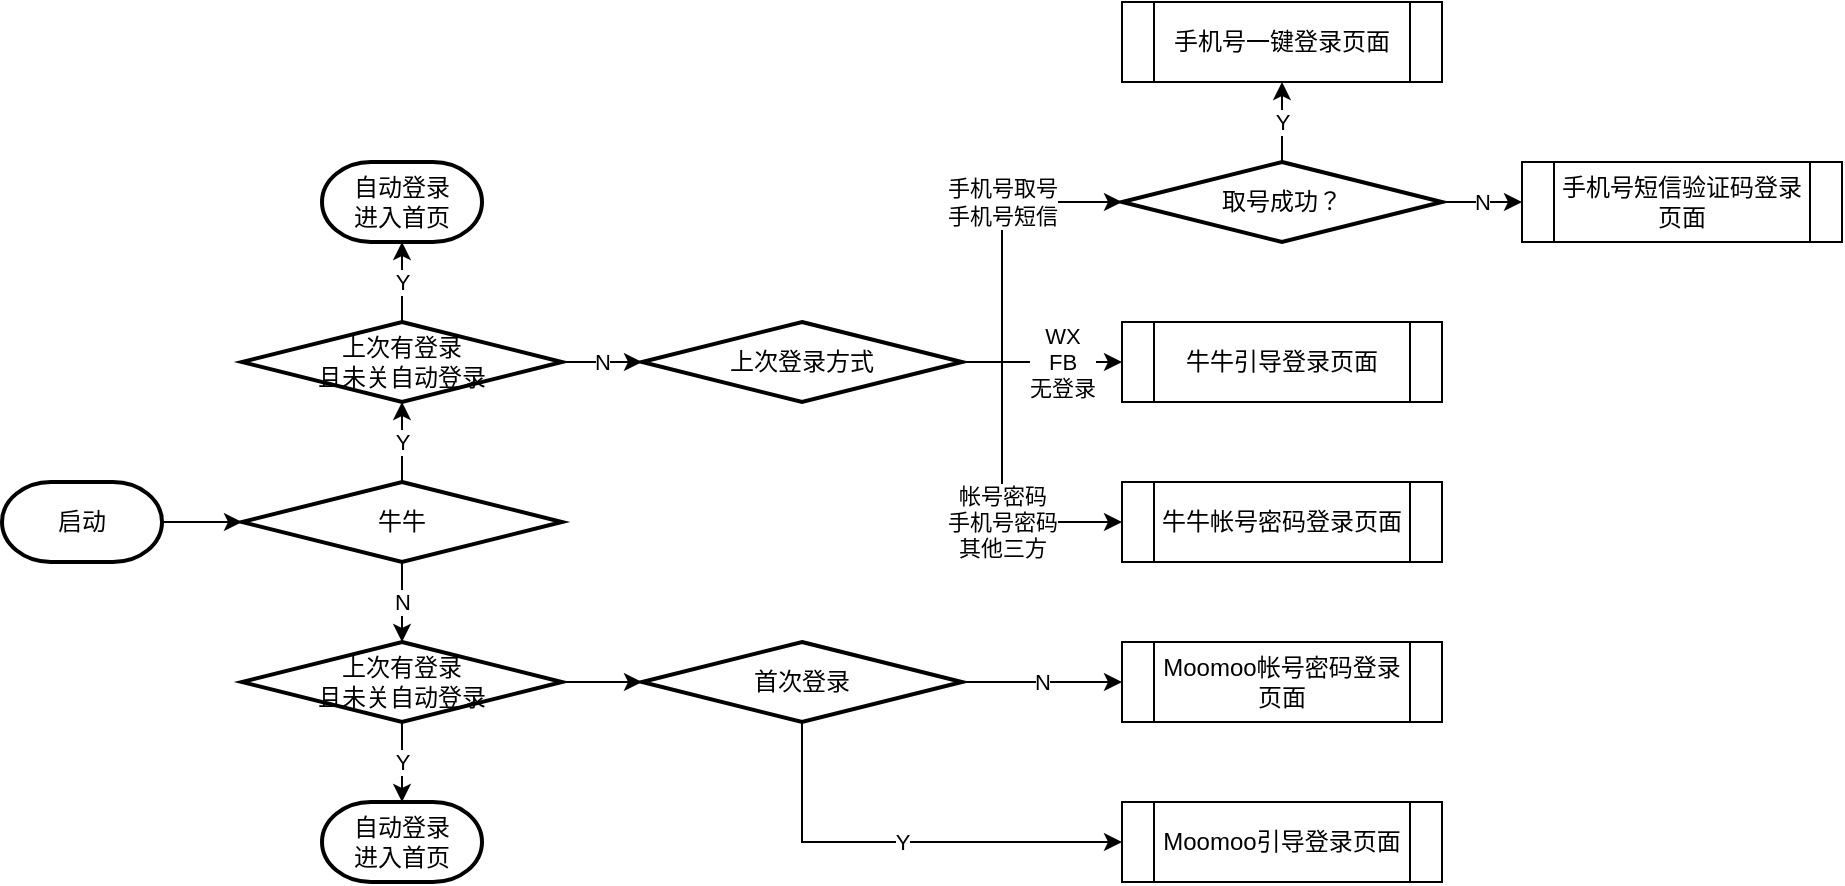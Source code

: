 <mxfile version="13.10.1" type="github">
  <diagram id="DB5_-xC0b4QIcxBLuVZl" name="Page-1">
    <mxGraphModel dx="2031" dy="1089" grid="1" gridSize="10" guides="1" tooltips="1" connect="1" arrows="1" fold="1" page="1" pageScale="1" pageWidth="827" pageHeight="1169" math="0" shadow="0">
      <root>
        <mxCell id="0" />
        <mxCell id="1" parent="0" />
        <mxCell id="3dwhWuTvUrP5A4k3dfD7-5" style="edgeStyle=orthogonalEdgeStyle;rounded=0;orthogonalLoop=1;jettySize=auto;html=1;exitX=1;exitY=0.5;exitDx=0;exitDy=0;exitPerimeter=0;" edge="1" parent="1" source="3dwhWuTvUrP5A4k3dfD7-1" target="3dwhWuTvUrP5A4k3dfD7-4">
          <mxGeometry relative="1" as="geometry" />
        </mxCell>
        <mxCell id="3dwhWuTvUrP5A4k3dfD7-1" value="启动" style="strokeWidth=2;html=1;shape=mxgraph.flowchart.terminator;whiteSpace=wrap;fillColor=none;" vertex="1" parent="1">
          <mxGeometry x="40" y="240" width="80" height="40" as="geometry" />
        </mxCell>
        <mxCell id="3dwhWuTvUrP5A4k3dfD7-9" value="Y" style="edgeStyle=orthogonalEdgeStyle;rounded=0;orthogonalLoop=1;jettySize=auto;html=1;exitX=0.5;exitY=0;exitDx=0;exitDy=0;exitPerimeter=0;" edge="1" parent="1" source="3dwhWuTvUrP5A4k3dfD7-4" target="3dwhWuTvUrP5A4k3dfD7-8">
          <mxGeometry relative="1" as="geometry" />
        </mxCell>
        <mxCell id="3dwhWuTvUrP5A4k3dfD7-13" value="N" style="edgeStyle=orthogonalEdgeStyle;rounded=0;orthogonalLoop=1;jettySize=auto;html=1;exitX=0.5;exitY=1;exitDx=0;exitDy=0;exitPerimeter=0;" edge="1" parent="1" source="3dwhWuTvUrP5A4k3dfD7-4" target="3dwhWuTvUrP5A4k3dfD7-12">
          <mxGeometry relative="1" as="geometry" />
        </mxCell>
        <mxCell id="3dwhWuTvUrP5A4k3dfD7-4" value="牛牛" style="strokeWidth=2;html=1;shape=mxgraph.flowchart.decision;whiteSpace=wrap;fillColor=none;" vertex="1" parent="1">
          <mxGeometry x="160" y="240" width="160" height="40" as="geometry" />
        </mxCell>
        <mxCell id="3dwhWuTvUrP5A4k3dfD7-11" value="Y" style="edgeStyle=orthogonalEdgeStyle;rounded=0;orthogonalLoop=1;jettySize=auto;html=1;exitX=0.5;exitY=0;exitDx=0;exitDy=0;exitPerimeter=0;entryX=0.5;entryY=1;entryDx=0;entryDy=0;entryPerimeter=0;" edge="1" parent="1" source="3dwhWuTvUrP5A4k3dfD7-8" target="3dwhWuTvUrP5A4k3dfD7-10">
          <mxGeometry relative="1" as="geometry" />
        </mxCell>
        <mxCell id="3dwhWuTvUrP5A4k3dfD7-17" value="N" style="edgeStyle=orthogonalEdgeStyle;rounded=0;orthogonalLoop=1;jettySize=auto;html=1;exitX=1;exitY=0.5;exitDx=0;exitDy=0;exitPerimeter=0;entryX=0;entryY=0.5;entryDx=0;entryDy=0;entryPerimeter=0;" edge="1" parent="1" source="3dwhWuTvUrP5A4k3dfD7-8" target="3dwhWuTvUrP5A4k3dfD7-16">
          <mxGeometry relative="1" as="geometry" />
        </mxCell>
        <mxCell id="3dwhWuTvUrP5A4k3dfD7-8" value="上次有登录&lt;br&gt;且未关自动登录" style="strokeWidth=2;html=1;shape=mxgraph.flowchart.decision;whiteSpace=wrap;fillColor=none;" vertex="1" parent="1">
          <mxGeometry x="160" y="160" width="160" height="40" as="geometry" />
        </mxCell>
        <mxCell id="3dwhWuTvUrP5A4k3dfD7-10" value="自动登录&lt;br&gt;进入首页" style="strokeWidth=2;html=1;shape=mxgraph.flowchart.terminator;whiteSpace=wrap;fillColor=none;" vertex="1" parent="1">
          <mxGeometry x="200" y="80" width="80" height="40" as="geometry" />
        </mxCell>
        <mxCell id="3dwhWuTvUrP5A4k3dfD7-15" value="Y" style="edgeStyle=orthogonalEdgeStyle;rounded=0;orthogonalLoop=1;jettySize=auto;html=1;exitX=0.5;exitY=1;exitDx=0;exitDy=0;exitPerimeter=0;" edge="1" parent="1" source="3dwhWuTvUrP5A4k3dfD7-12" target="3dwhWuTvUrP5A4k3dfD7-14">
          <mxGeometry relative="1" as="geometry" />
        </mxCell>
        <mxCell id="3dwhWuTvUrP5A4k3dfD7-25" style="edgeStyle=orthogonalEdgeStyle;rounded=0;orthogonalLoop=1;jettySize=auto;html=1;exitX=1;exitY=0.5;exitDx=0;exitDy=0;exitPerimeter=0;entryX=0;entryY=0.5;entryDx=0;entryDy=0;entryPerimeter=0;" edge="1" parent="1" source="3dwhWuTvUrP5A4k3dfD7-12" target="3dwhWuTvUrP5A4k3dfD7-24">
          <mxGeometry relative="1" as="geometry" />
        </mxCell>
        <mxCell id="3dwhWuTvUrP5A4k3dfD7-12" value="上次有登录&lt;br&gt;且未关自动登录" style="strokeWidth=2;html=1;shape=mxgraph.flowchart.decision;whiteSpace=wrap;fillColor=none;" vertex="1" parent="1">
          <mxGeometry x="160" y="320" width="160" height="40" as="geometry" />
        </mxCell>
        <mxCell id="3dwhWuTvUrP5A4k3dfD7-14" value="自动登录&lt;br&gt;进入首页" style="strokeWidth=2;html=1;shape=mxgraph.flowchart.terminator;whiteSpace=wrap;fillColor=none;" vertex="1" parent="1">
          <mxGeometry x="200" y="400" width="80" height="40" as="geometry" />
        </mxCell>
        <mxCell id="3dwhWuTvUrP5A4k3dfD7-21" value="手机号取号&lt;br&gt;手机号短信" style="edgeStyle=orthogonalEdgeStyle;rounded=0;orthogonalLoop=1;jettySize=auto;html=1;exitX=1;exitY=0.5;exitDx=0;exitDy=0;exitPerimeter=0;" edge="1" parent="1" source="3dwhWuTvUrP5A4k3dfD7-16" target="3dwhWuTvUrP5A4k3dfD7-34">
          <mxGeometry x="0.25" relative="1" as="geometry">
            <mxPoint x="600" y="100.0" as="targetPoint" />
            <Array as="points">
              <mxPoint x="540" y="180" />
              <mxPoint x="540" y="100" />
            </Array>
            <mxPoint as="offset" />
          </mxGeometry>
        </mxCell>
        <mxCell id="3dwhWuTvUrP5A4k3dfD7-16" value="上次登录方式" style="strokeWidth=2;html=1;shape=mxgraph.flowchart.decision;whiteSpace=wrap;fillColor=none;" vertex="1" parent="1">
          <mxGeometry x="360" y="160" width="160" height="40" as="geometry" />
        </mxCell>
        <mxCell id="3dwhWuTvUrP5A4k3dfD7-19" value="牛牛引导登录页面" style="shape=process;whiteSpace=wrap;html=1;backgroundOutline=1;fillColor=none;" vertex="1" parent="1">
          <mxGeometry x="600" y="160" width="160" height="40" as="geometry" />
        </mxCell>
        <mxCell id="3dwhWuTvUrP5A4k3dfD7-20" value="牛牛帐号密码登录页面" style="shape=process;whiteSpace=wrap;html=1;backgroundOutline=1;fillColor=none;" vertex="1" parent="1">
          <mxGeometry x="600" y="240" width="160" height="40" as="geometry" />
        </mxCell>
        <mxCell id="3dwhWuTvUrP5A4k3dfD7-22" value="WX&lt;br&gt;FB&lt;br&gt;无登录" style="edgeStyle=orthogonalEdgeStyle;rounded=0;orthogonalLoop=1;jettySize=auto;html=1;exitX=1;exitY=0.5;exitDx=0;exitDy=0;exitPerimeter=0;entryX=0;entryY=0.5;entryDx=0;entryDy=0;" edge="1" parent="1" source="3dwhWuTvUrP5A4k3dfD7-16" target="3dwhWuTvUrP5A4k3dfD7-19">
          <mxGeometry x="0.25" relative="1" as="geometry">
            <Array as="points">
              <mxPoint x="580" y="180" />
              <mxPoint x="580" y="180" />
            </Array>
            <mxPoint as="offset" />
          </mxGeometry>
        </mxCell>
        <mxCell id="3dwhWuTvUrP5A4k3dfD7-23" value="帐号密码&lt;br&gt;手机号密码&lt;br&gt;其他三方" style="edgeStyle=orthogonalEdgeStyle;rounded=0;orthogonalLoop=1;jettySize=auto;html=1;exitX=1;exitY=0.5;exitDx=0;exitDy=0;exitPerimeter=0;entryX=0;entryY=0.5;entryDx=0;entryDy=0;" edge="1" parent="1" source="3dwhWuTvUrP5A4k3dfD7-16" target="3dwhWuTvUrP5A4k3dfD7-20">
          <mxGeometry x="0.25" relative="1" as="geometry">
            <Array as="points">
              <mxPoint x="540" y="180" />
              <mxPoint x="540" y="260" />
            </Array>
            <mxPoint as="offset" />
          </mxGeometry>
        </mxCell>
        <mxCell id="3dwhWuTvUrP5A4k3dfD7-27" value="N" style="edgeStyle=orthogonalEdgeStyle;rounded=0;orthogonalLoop=1;jettySize=auto;html=1;exitX=1;exitY=0.5;exitDx=0;exitDy=0;exitPerimeter=0;entryX=0;entryY=0.5;entryDx=0;entryDy=0;" edge="1" parent="1" source="3dwhWuTvUrP5A4k3dfD7-24" target="3dwhWuTvUrP5A4k3dfD7-26">
          <mxGeometry relative="1" as="geometry" />
        </mxCell>
        <mxCell id="3dwhWuTvUrP5A4k3dfD7-29" value="Y" style="edgeStyle=orthogonalEdgeStyle;rounded=0;orthogonalLoop=1;jettySize=auto;html=1;exitX=0.5;exitY=1;exitDx=0;exitDy=0;exitPerimeter=0;entryX=0;entryY=0.5;entryDx=0;entryDy=0;" edge="1" parent="1" source="3dwhWuTvUrP5A4k3dfD7-24" target="3dwhWuTvUrP5A4k3dfD7-28">
          <mxGeometry relative="1" as="geometry" />
        </mxCell>
        <mxCell id="3dwhWuTvUrP5A4k3dfD7-24" value="首次登录" style="strokeWidth=2;html=1;shape=mxgraph.flowchart.decision;whiteSpace=wrap;fillColor=none;" vertex="1" parent="1">
          <mxGeometry x="360" y="320" width="160" height="40" as="geometry" />
        </mxCell>
        <mxCell id="3dwhWuTvUrP5A4k3dfD7-26" value="Moomoo帐号密码登录页面" style="shape=process;whiteSpace=wrap;html=1;backgroundOutline=1;fillColor=none;" vertex="1" parent="1">
          <mxGeometry x="600" y="320" width="160" height="40" as="geometry" />
        </mxCell>
        <mxCell id="3dwhWuTvUrP5A4k3dfD7-28" value="Moomoo引导登录页面" style="shape=process;whiteSpace=wrap;html=1;backgroundOutline=1;fillColor=none;" vertex="1" parent="1">
          <mxGeometry x="600" y="400" width="160" height="40" as="geometry" />
        </mxCell>
        <mxCell id="3dwhWuTvUrP5A4k3dfD7-36" value="Y" style="edgeStyle=orthogonalEdgeStyle;rounded=0;orthogonalLoop=1;jettySize=auto;html=1;exitX=0.5;exitY=0;exitDx=0;exitDy=0;exitPerimeter=0;entryX=0.5;entryY=1;entryDx=0;entryDy=0;" edge="1" parent="1" source="3dwhWuTvUrP5A4k3dfD7-34" target="3dwhWuTvUrP5A4k3dfD7-35">
          <mxGeometry relative="1" as="geometry" />
        </mxCell>
        <mxCell id="3dwhWuTvUrP5A4k3dfD7-38" value="N" style="edgeStyle=orthogonalEdgeStyle;rounded=0;orthogonalLoop=1;jettySize=auto;html=1;exitX=1;exitY=0.5;exitDx=0;exitDy=0;exitPerimeter=0;" edge="1" parent="1" source="3dwhWuTvUrP5A4k3dfD7-34" target="3dwhWuTvUrP5A4k3dfD7-37">
          <mxGeometry relative="1" as="geometry" />
        </mxCell>
        <mxCell id="3dwhWuTvUrP5A4k3dfD7-34" value="取号成功？" style="strokeWidth=2;html=1;shape=mxgraph.flowchart.decision;whiteSpace=wrap;fillColor=none;" vertex="1" parent="1">
          <mxGeometry x="600" y="80" width="160" height="40" as="geometry" />
        </mxCell>
        <mxCell id="3dwhWuTvUrP5A4k3dfD7-35" value="手机号一键登录页面" style="shape=process;whiteSpace=wrap;html=1;backgroundOutline=1;fillColor=none;" vertex="1" parent="1">
          <mxGeometry x="600" width="160" height="40" as="geometry" />
        </mxCell>
        <mxCell id="3dwhWuTvUrP5A4k3dfD7-37" value="手机号短信验证码登录页面" style="shape=process;whiteSpace=wrap;html=1;backgroundOutline=1;fillColor=none;" vertex="1" parent="1">
          <mxGeometry x="800" y="80" width="160" height="40" as="geometry" />
        </mxCell>
      </root>
    </mxGraphModel>
  </diagram>
</mxfile>
